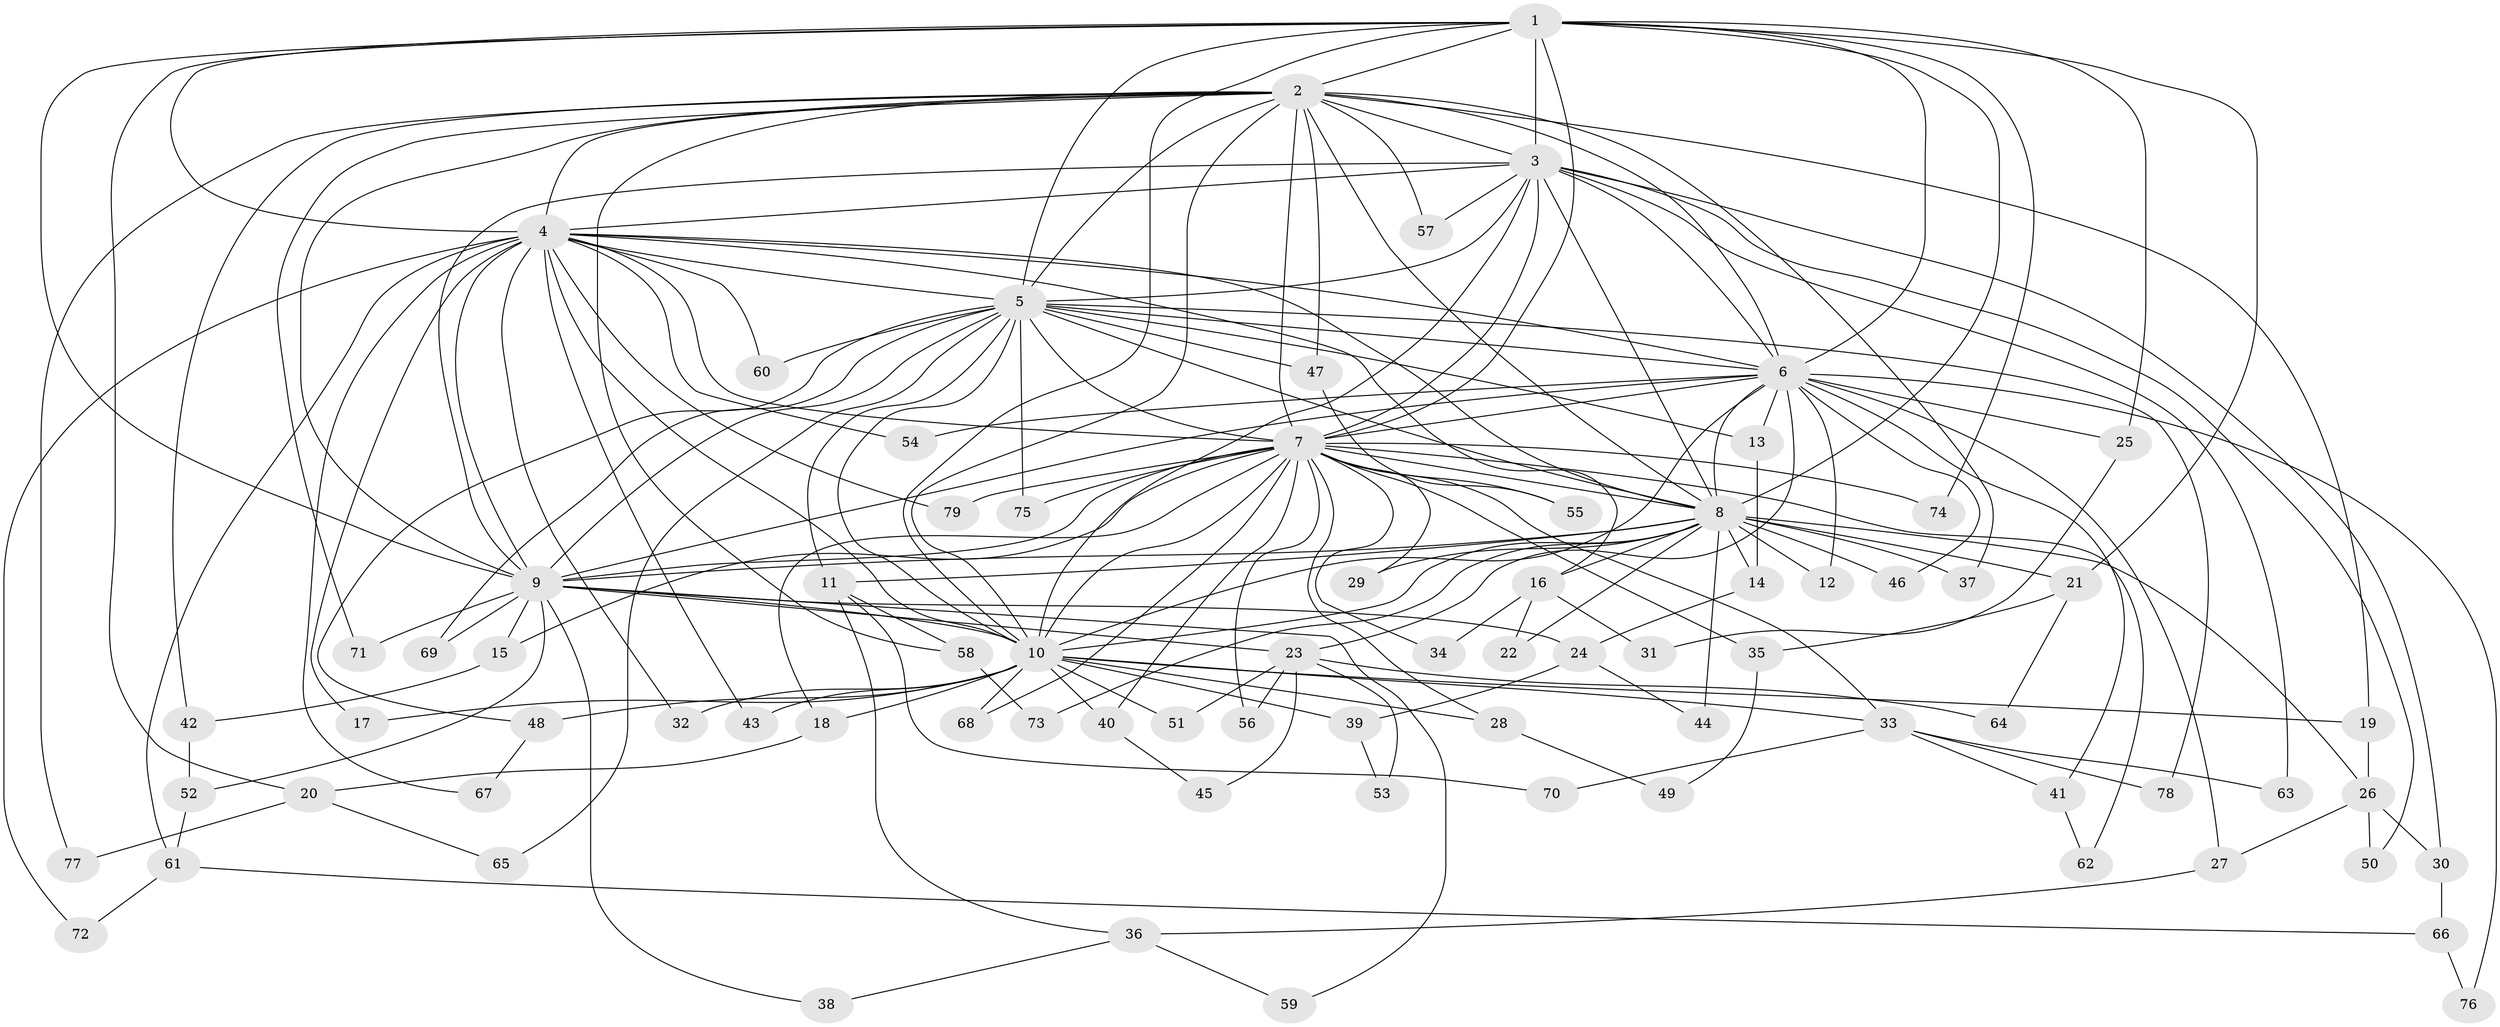 // coarse degree distribution, {18: 0.017857142857142856, 19: 0.03571428571428571, 2: 0.35714285714285715, 4: 0.10714285714285714, 3: 0.2857142857142857, 5: 0.05357142857142857, 7: 0.017857142857142856, 16: 0.017857142857142856, 15: 0.05357142857142857, 20: 0.017857142857142856, 11: 0.017857142857142856, 6: 0.017857142857142856}
// Generated by graph-tools (version 1.1) at 2025/36/03/04/25 23:36:30]
// undirected, 79 vertices, 183 edges
graph export_dot {
  node [color=gray90,style=filled];
  1;
  2;
  3;
  4;
  5;
  6;
  7;
  8;
  9;
  10;
  11;
  12;
  13;
  14;
  15;
  16;
  17;
  18;
  19;
  20;
  21;
  22;
  23;
  24;
  25;
  26;
  27;
  28;
  29;
  30;
  31;
  32;
  33;
  34;
  35;
  36;
  37;
  38;
  39;
  40;
  41;
  42;
  43;
  44;
  45;
  46;
  47;
  48;
  49;
  50;
  51;
  52;
  53;
  54;
  55;
  56;
  57;
  58;
  59;
  60;
  61;
  62;
  63;
  64;
  65;
  66;
  67;
  68;
  69;
  70;
  71;
  72;
  73;
  74;
  75;
  76;
  77;
  78;
  79;
  1 -- 2;
  1 -- 3;
  1 -- 4;
  1 -- 5;
  1 -- 6;
  1 -- 7;
  1 -- 8;
  1 -- 9;
  1 -- 10;
  1 -- 20;
  1 -- 21;
  1 -- 25;
  1 -- 74;
  2 -- 3;
  2 -- 4;
  2 -- 5;
  2 -- 6;
  2 -- 7;
  2 -- 8;
  2 -- 9;
  2 -- 10;
  2 -- 19;
  2 -- 37;
  2 -- 42;
  2 -- 47;
  2 -- 57;
  2 -- 58;
  2 -- 71;
  2 -- 77;
  3 -- 4;
  3 -- 5;
  3 -- 6;
  3 -- 7;
  3 -- 8;
  3 -- 9;
  3 -- 10;
  3 -- 30;
  3 -- 50;
  3 -- 57;
  3 -- 63;
  4 -- 5;
  4 -- 6;
  4 -- 7;
  4 -- 8;
  4 -- 9;
  4 -- 10;
  4 -- 16;
  4 -- 17;
  4 -- 32;
  4 -- 43;
  4 -- 54;
  4 -- 60;
  4 -- 61;
  4 -- 67;
  4 -- 72;
  4 -- 79;
  5 -- 6;
  5 -- 7;
  5 -- 8;
  5 -- 9;
  5 -- 10;
  5 -- 11;
  5 -- 13;
  5 -- 47;
  5 -- 48;
  5 -- 60;
  5 -- 65;
  5 -- 69;
  5 -- 75;
  5 -- 78;
  6 -- 7;
  6 -- 8;
  6 -- 9;
  6 -- 10;
  6 -- 12;
  6 -- 13;
  6 -- 23;
  6 -- 25;
  6 -- 27;
  6 -- 41;
  6 -- 46;
  6 -- 54;
  6 -- 76;
  7 -- 8;
  7 -- 9;
  7 -- 10;
  7 -- 15;
  7 -- 18;
  7 -- 28;
  7 -- 29;
  7 -- 33;
  7 -- 34;
  7 -- 35;
  7 -- 40;
  7 -- 55;
  7 -- 56;
  7 -- 62;
  7 -- 68;
  7 -- 74;
  7 -- 75;
  7 -- 79;
  8 -- 9;
  8 -- 10;
  8 -- 11;
  8 -- 12;
  8 -- 14;
  8 -- 16;
  8 -- 21;
  8 -- 22;
  8 -- 26;
  8 -- 29;
  8 -- 37;
  8 -- 44;
  8 -- 46;
  8 -- 73;
  9 -- 10;
  9 -- 15;
  9 -- 23;
  9 -- 24;
  9 -- 38;
  9 -- 52;
  9 -- 59;
  9 -- 69;
  9 -- 71;
  10 -- 17;
  10 -- 18;
  10 -- 19;
  10 -- 28;
  10 -- 32;
  10 -- 33;
  10 -- 39;
  10 -- 40;
  10 -- 43;
  10 -- 48;
  10 -- 51;
  10 -- 68;
  11 -- 36;
  11 -- 58;
  11 -- 70;
  13 -- 14;
  14 -- 24;
  15 -- 42;
  16 -- 22;
  16 -- 31;
  16 -- 34;
  18 -- 20;
  19 -- 26;
  20 -- 65;
  20 -- 77;
  21 -- 35;
  21 -- 64;
  23 -- 45;
  23 -- 51;
  23 -- 53;
  23 -- 56;
  23 -- 64;
  24 -- 39;
  24 -- 44;
  25 -- 31;
  26 -- 27;
  26 -- 30;
  26 -- 50;
  27 -- 36;
  28 -- 49;
  30 -- 66;
  33 -- 41;
  33 -- 63;
  33 -- 70;
  33 -- 78;
  35 -- 49;
  36 -- 38;
  36 -- 59;
  39 -- 53;
  40 -- 45;
  41 -- 62;
  42 -- 52;
  47 -- 55;
  48 -- 67;
  52 -- 61;
  58 -- 73;
  61 -- 66;
  61 -- 72;
  66 -- 76;
}
